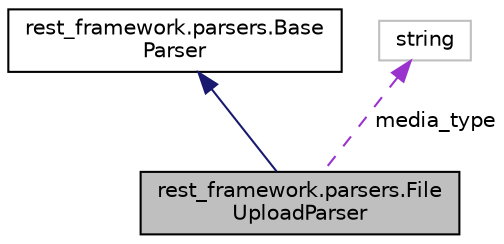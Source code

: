 digraph "rest_framework.parsers.FileUploadParser"
{
 // LATEX_PDF_SIZE
  edge [fontname="Helvetica",fontsize="10",labelfontname="Helvetica",labelfontsize="10"];
  node [fontname="Helvetica",fontsize="10",shape=record];
  Node1 [label="rest_framework.parsers.File\lUploadParser",height=0.2,width=0.4,color="black", fillcolor="grey75", style="filled", fontcolor="black",tooltip=" "];
  Node2 -> Node1 [dir="back",color="midnightblue",fontsize="10",style="solid",fontname="Helvetica"];
  Node2 [label="rest_framework.parsers.Base\lParser",height=0.2,width=0.4,color="black", fillcolor="white", style="filled",URL="$db/d95/classrest__framework_1_1parsers_1_1_base_parser.html",tooltip=" "];
  Node3 -> Node1 [dir="back",color="darkorchid3",fontsize="10",style="dashed",label=" media_type" ,fontname="Helvetica"];
  Node3 [label="string",height=0.2,width=0.4,color="grey75", fillcolor="white", style="filled",tooltip=" "];
}
